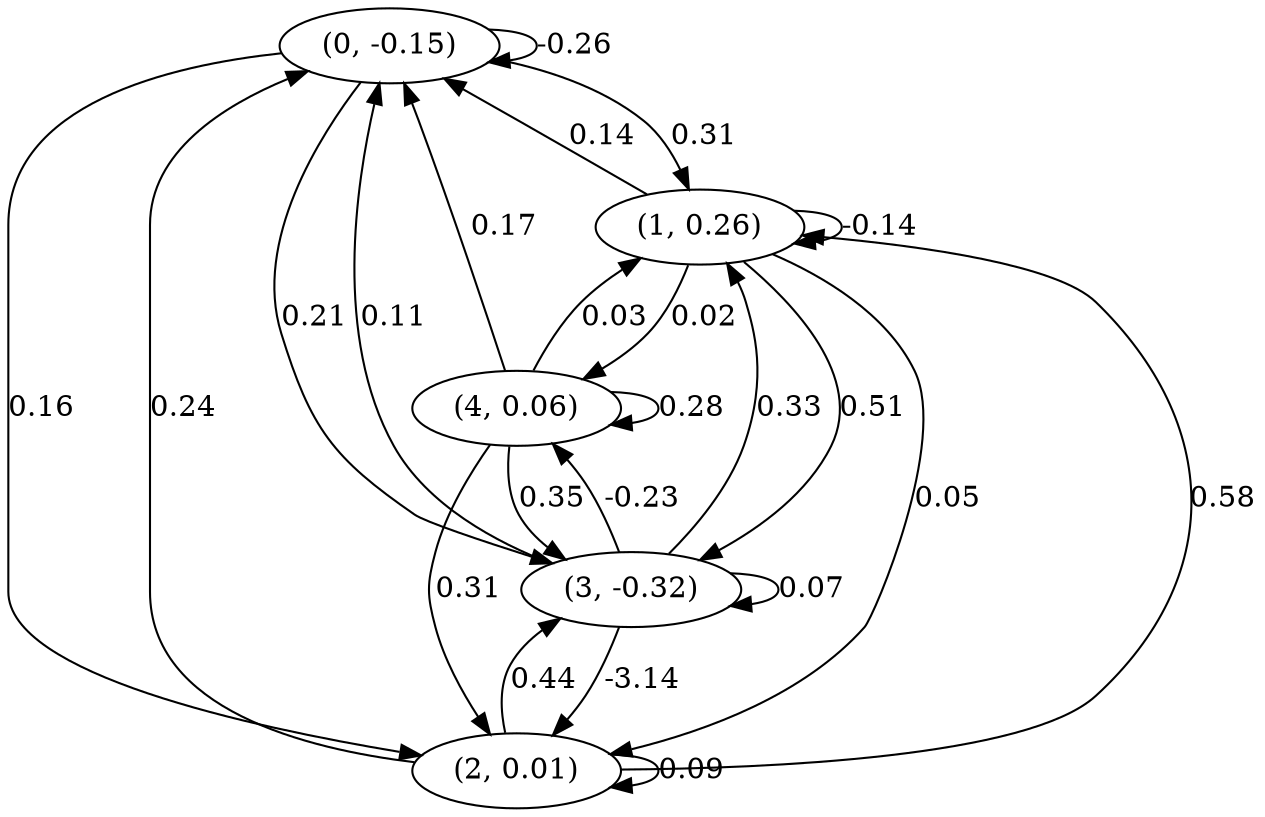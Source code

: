 digraph {
    0 [ label = "(0, -0.15)" ]
    1 [ label = "(1, 0.26)" ]
    2 [ label = "(2, 0.01)" ]
    3 [ label = "(3, -0.32)" ]
    4 [ label = "(4, 0.06)" ]
    0 -> 0 [ label = "-0.26" ]
    1 -> 1 [ label = "-0.14" ]
    2 -> 2 [ label = "0.09" ]
    3 -> 3 [ label = "0.07" ]
    4 -> 4 [ label = "0.28" ]
    1 -> 0 [ label = "0.14" ]
    2 -> 0 [ label = "0.24" ]
    3 -> 0 [ label = "0.11" ]
    4 -> 0 [ label = "0.17" ]
    0 -> 1 [ label = "0.31" ]
    2 -> 1 [ label = "0.58" ]
    3 -> 1 [ label = "0.33" ]
    4 -> 1 [ label = "0.03" ]
    0 -> 2 [ label = "0.16" ]
    1 -> 2 [ label = "0.05" ]
    3 -> 2 [ label = "-3.14" ]
    4 -> 2 [ label = "0.31" ]
    0 -> 3 [ label = "0.21" ]
    1 -> 3 [ label = "0.51" ]
    2 -> 3 [ label = "0.44" ]
    4 -> 3 [ label = "0.35" ]
    1 -> 4 [ label = "0.02" ]
    3 -> 4 [ label = "-0.23" ]
}

